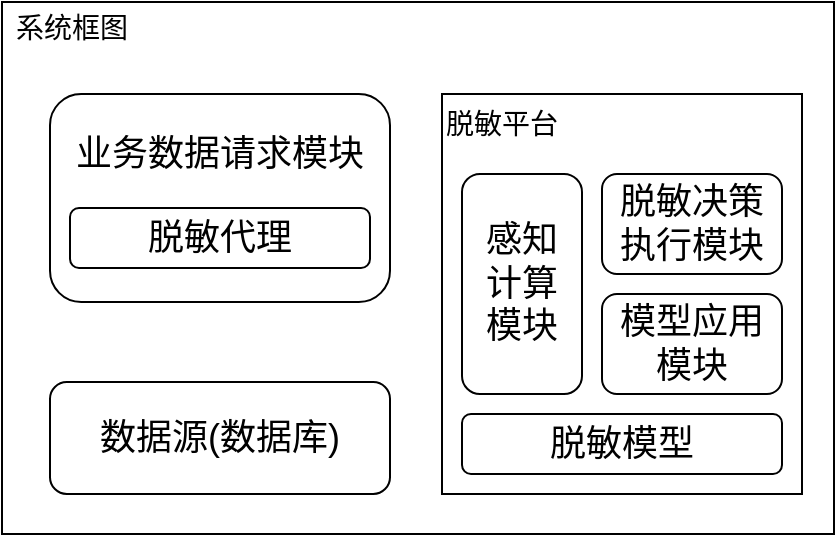 <mxfile version="22.1.11" type="github" pages="2">
  <diagram name="第 1 页" id="oYIk5BusF1NAlf0CJSbv">
    <mxGraphModel dx="1434" dy="780" grid="1" gridSize="10" guides="1" tooltips="1" connect="1" arrows="1" fold="1" page="1" pageScale="1" pageWidth="827" pageHeight="1169" math="0" shadow="0">
      <root>
        <mxCell id="0" />
        <mxCell id="1" parent="0" />
        <mxCell id="gwE55hDR1Z42-t-cbktl-14" value="" style="group" vertex="1" connectable="0" parent="1">
          <mxGeometry x="220" y="170" width="416" height="266" as="geometry" />
        </mxCell>
        <mxCell id="gwE55hDR1Z42-t-cbktl-1" value="" style="rounded=0;whiteSpace=wrap;html=1;" vertex="1" parent="gwE55hDR1Z42-t-cbktl-14">
          <mxGeometry width="416" height="266" as="geometry" />
        </mxCell>
        <mxCell id="gwE55hDR1Z42-t-cbktl-12" value="&lt;font style=&quot;font-size: 14px;&quot;&gt;系统框图&lt;/font&gt;" style="text;html=1;strokeColor=none;fillColor=none;align=center;verticalAlign=middle;whiteSpace=wrap;rounded=0;" vertex="1" parent="gwE55hDR1Z42-t-cbktl-14">
          <mxGeometry width="70" height="26.959" as="geometry" />
        </mxCell>
        <mxCell id="gwE55hDR1Z42-t-cbktl-3" value="&lt;font style=&quot;font-size: 18px;&quot;&gt;业务数据请求模块&lt;br&gt;&lt;br&gt;&lt;br&gt;&lt;/font&gt;" style="rounded=1;whiteSpace=wrap;html=1;" vertex="1" parent="1">
          <mxGeometry x="244" y="216" width="170" height="104" as="geometry" />
        </mxCell>
        <mxCell id="gwE55hDR1Z42-t-cbktl-4" value="&lt;font style=&quot;font-size: 18px;&quot;&gt;脱敏代理&lt;/font&gt;" style="rounded=1;whiteSpace=wrap;html=1;" vertex="1" parent="1">
          <mxGeometry x="254" y="273" width="150" height="30" as="geometry" />
        </mxCell>
        <mxCell id="gwE55hDR1Z42-t-cbktl-5" value="" style="rounded=0;whiteSpace=wrap;html=1;" vertex="1" parent="1">
          <mxGeometry x="440" y="216" width="180" height="200" as="geometry" />
        </mxCell>
        <mxCell id="gwE55hDR1Z42-t-cbktl-6" value="&lt;font style=&quot;font-size: 18px;&quot;&gt;脱敏模型&lt;/font&gt;" style="rounded=1;whiteSpace=wrap;html=1;" vertex="1" parent="1">
          <mxGeometry x="450" y="376" width="160" height="30" as="geometry" />
        </mxCell>
        <mxCell id="gwE55hDR1Z42-t-cbktl-7" value="&lt;font style=&quot;font-size: 14px;&quot;&gt;脱敏平台&lt;/font&gt;" style="text;html=1;strokeColor=none;fillColor=none;align=center;verticalAlign=middle;whiteSpace=wrap;rounded=0;" vertex="1" parent="1">
          <mxGeometry x="440" y="216" width="60" height="30" as="geometry" />
        </mxCell>
        <mxCell id="gwE55hDR1Z42-t-cbktl-8" value="&lt;font style=&quot;font-size: 18px;&quot;&gt;感知&lt;br&gt;计算&lt;br&gt;模块&lt;/font&gt;" style="rounded=1;whiteSpace=wrap;html=1;" vertex="1" parent="1">
          <mxGeometry x="450" y="256" width="60" height="110" as="geometry" />
        </mxCell>
        <mxCell id="gwE55hDR1Z42-t-cbktl-9" value="&lt;font style=&quot;font-size: 18px;&quot;&gt;脱敏决策执行模块&lt;/font&gt;" style="rounded=1;whiteSpace=wrap;html=1;" vertex="1" parent="1">
          <mxGeometry x="520" y="256" width="90" height="50" as="geometry" />
        </mxCell>
        <mxCell id="gwE55hDR1Z42-t-cbktl-10" value="&lt;font style=&quot;font-size: 18px;&quot;&gt;模型应用模块&lt;/font&gt;" style="rounded=1;whiteSpace=wrap;html=1;" vertex="1" parent="1">
          <mxGeometry x="520" y="316" width="90" height="50" as="geometry" />
        </mxCell>
        <mxCell id="gwE55hDR1Z42-t-cbktl-11" value="&lt;font style=&quot;font-size: 18px;&quot;&gt;数据源(数据库)&lt;/font&gt;" style="rounded=1;whiteSpace=wrap;html=1;" vertex="1" parent="1">
          <mxGeometry x="244" y="360" width="170" height="56" as="geometry" />
        </mxCell>
      </root>
    </mxGraphModel>
  </diagram>
  <diagram id="jn01-PwEdhdniqU8sZls" name="第 2 页">
    <mxGraphModel dx="1434" dy="780" grid="1" gridSize="10" guides="1" tooltips="1" connect="1" arrows="1" fold="1" page="1" pageScale="1" pageWidth="827" pageHeight="1169" math="0" shadow="0">
      <root>
        <mxCell id="0" />
        <mxCell id="1" parent="0" />
        <mxCell id="ChdMq25TbcDmrNKsyZCV-17" value="" style="rounded=0;whiteSpace=wrap;html=1;" vertex="1" parent="1">
          <mxGeometry x="176" y="140" width="460" height="296" as="geometry" />
        </mxCell>
        <mxCell id="ChdMq25TbcDmrNKsyZCV-16" style="edgeStyle=orthogonalEdgeStyle;rounded=0;orthogonalLoop=1;jettySize=auto;html=1;" edge="1" parent="1" source="ChdMq25TbcDmrNKsyZCV-2" target="ChdMq25TbcDmrNKsyZCV-11">
          <mxGeometry relative="1" as="geometry" />
        </mxCell>
        <mxCell id="ChdMq25TbcDmrNKsyZCV-2" value="&lt;font style=&quot;font-size: 18px;&quot;&gt;业务数据请求模块&lt;br&gt;&lt;br&gt;&lt;br&gt;&lt;/font&gt;" style="rounded=1;whiteSpace=wrap;html=1;" vertex="1" parent="1">
          <mxGeometry x="200" y="200" width="160" height="90" as="geometry" />
        </mxCell>
        <mxCell id="ChdMq25TbcDmrNKsyZCV-3" value="&lt;font style=&quot;font-size: 18px;&quot;&gt;脱敏代理&lt;/font&gt;" style="rounded=1;whiteSpace=wrap;html=1;" vertex="1" parent="1">
          <mxGeometry x="205" y="250" width="150" height="30" as="geometry" />
        </mxCell>
        <mxCell id="ChdMq25TbcDmrNKsyZCV-5" value="" style="rounded=0;whiteSpace=wrap;html=1;" vertex="1" parent="1">
          <mxGeometry x="430" y="200" width="180" height="200" as="geometry" />
        </mxCell>
        <mxCell id="ChdMq25TbcDmrNKsyZCV-4" value="&lt;font style=&quot;font-size: 18px;&quot;&gt;脱敏模型&lt;/font&gt;" style="rounded=1;whiteSpace=wrap;html=1;" vertex="1" parent="1">
          <mxGeometry x="440" y="360" width="160" height="30" as="geometry" />
        </mxCell>
        <mxCell id="ChdMq25TbcDmrNKsyZCV-6" value="&lt;font style=&quot;font-size: 14px;&quot;&gt;脱敏平台&lt;/font&gt;" style="text;html=1;strokeColor=none;fillColor=none;align=center;verticalAlign=middle;whiteSpace=wrap;rounded=0;" vertex="1" parent="1">
          <mxGeometry x="430" y="200" width="60" height="30" as="geometry" />
        </mxCell>
        <mxCell id="ChdMq25TbcDmrNKsyZCV-7" value="&lt;font style=&quot;font-size: 18px;&quot;&gt;感知&lt;br&gt;计算&lt;br&gt;模块&lt;/font&gt;" style="rounded=1;whiteSpace=wrap;html=1;" vertex="1" parent="1">
          <mxGeometry x="440" y="240" width="60" height="110" as="geometry" />
        </mxCell>
        <mxCell id="ChdMq25TbcDmrNKsyZCV-8" value="&lt;font style=&quot;font-size: 18px;&quot;&gt;脱敏决策执行模块&lt;/font&gt;" style="rounded=1;whiteSpace=wrap;html=1;" vertex="1" parent="1">
          <mxGeometry x="510" y="240" width="90" height="50" as="geometry" />
        </mxCell>
        <mxCell id="ChdMq25TbcDmrNKsyZCV-9" value="&lt;font style=&quot;font-size: 18px;&quot;&gt;模型应用模块&lt;/font&gt;" style="rounded=1;whiteSpace=wrap;html=1;" vertex="1" parent="1">
          <mxGeometry x="510" y="300" width="90" height="50" as="geometry" />
        </mxCell>
        <mxCell id="ChdMq25TbcDmrNKsyZCV-11" value="&lt;font style=&quot;font-size: 18px;&quot;&gt;数据源(数据库)&lt;/font&gt;" style="rounded=1;whiteSpace=wrap;html=1;" vertex="1" parent="1">
          <mxGeometry x="200" y="340" width="160" height="50" as="geometry" />
        </mxCell>
        <mxCell id="ChdMq25TbcDmrNKsyZCV-18" value="&lt;font style=&quot;font-size: 14px;&quot;&gt;系统框图&lt;/font&gt;" style="text;html=1;strokeColor=none;fillColor=none;align=center;verticalAlign=middle;whiteSpace=wrap;rounded=0;" vertex="1" parent="1">
          <mxGeometry x="176" y="140" width="60" height="30" as="geometry" />
        </mxCell>
        <mxCell id="ChdMq25TbcDmrNKsyZCV-19" value="" style="endArrow=classic;startArrow=classic;html=1;rounded=0;startFill=1;endFill=1;entryX=0.011;entryY=0.33;entryDx=0;entryDy=0;entryPerimeter=0;" edge="1" parent="1" target="ChdMq25TbcDmrNKsyZCV-5">
          <mxGeometry width="50" height="50" relative="1" as="geometry">
            <mxPoint x="352" y="268" as="sourcePoint" />
            <mxPoint x="433" y="271" as="targetPoint" />
          </mxGeometry>
        </mxCell>
      </root>
    </mxGraphModel>
  </diagram>
</mxfile>
